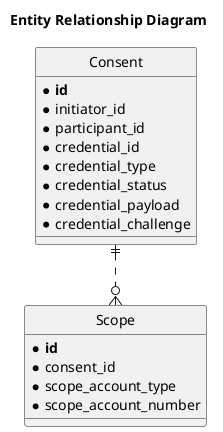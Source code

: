 @startuml

title Entity Relationship Diagram 
' hide the spot
hide circle

' avoid problems with angled crows feet
skinparam linetype ortho

entity "Consent" as e01 {
  * **id**
  * initiator_id
  * participant_id
  * credential_id
  * credential_type
  * credential_status
  * credential_payload
  * credential_challenge
}

entity "Scope" as e02 {
  * **id**
  * consent_id
  * scope_account_type
  * scope_account_number
}


e01 ||..o{ e02
@enduml
